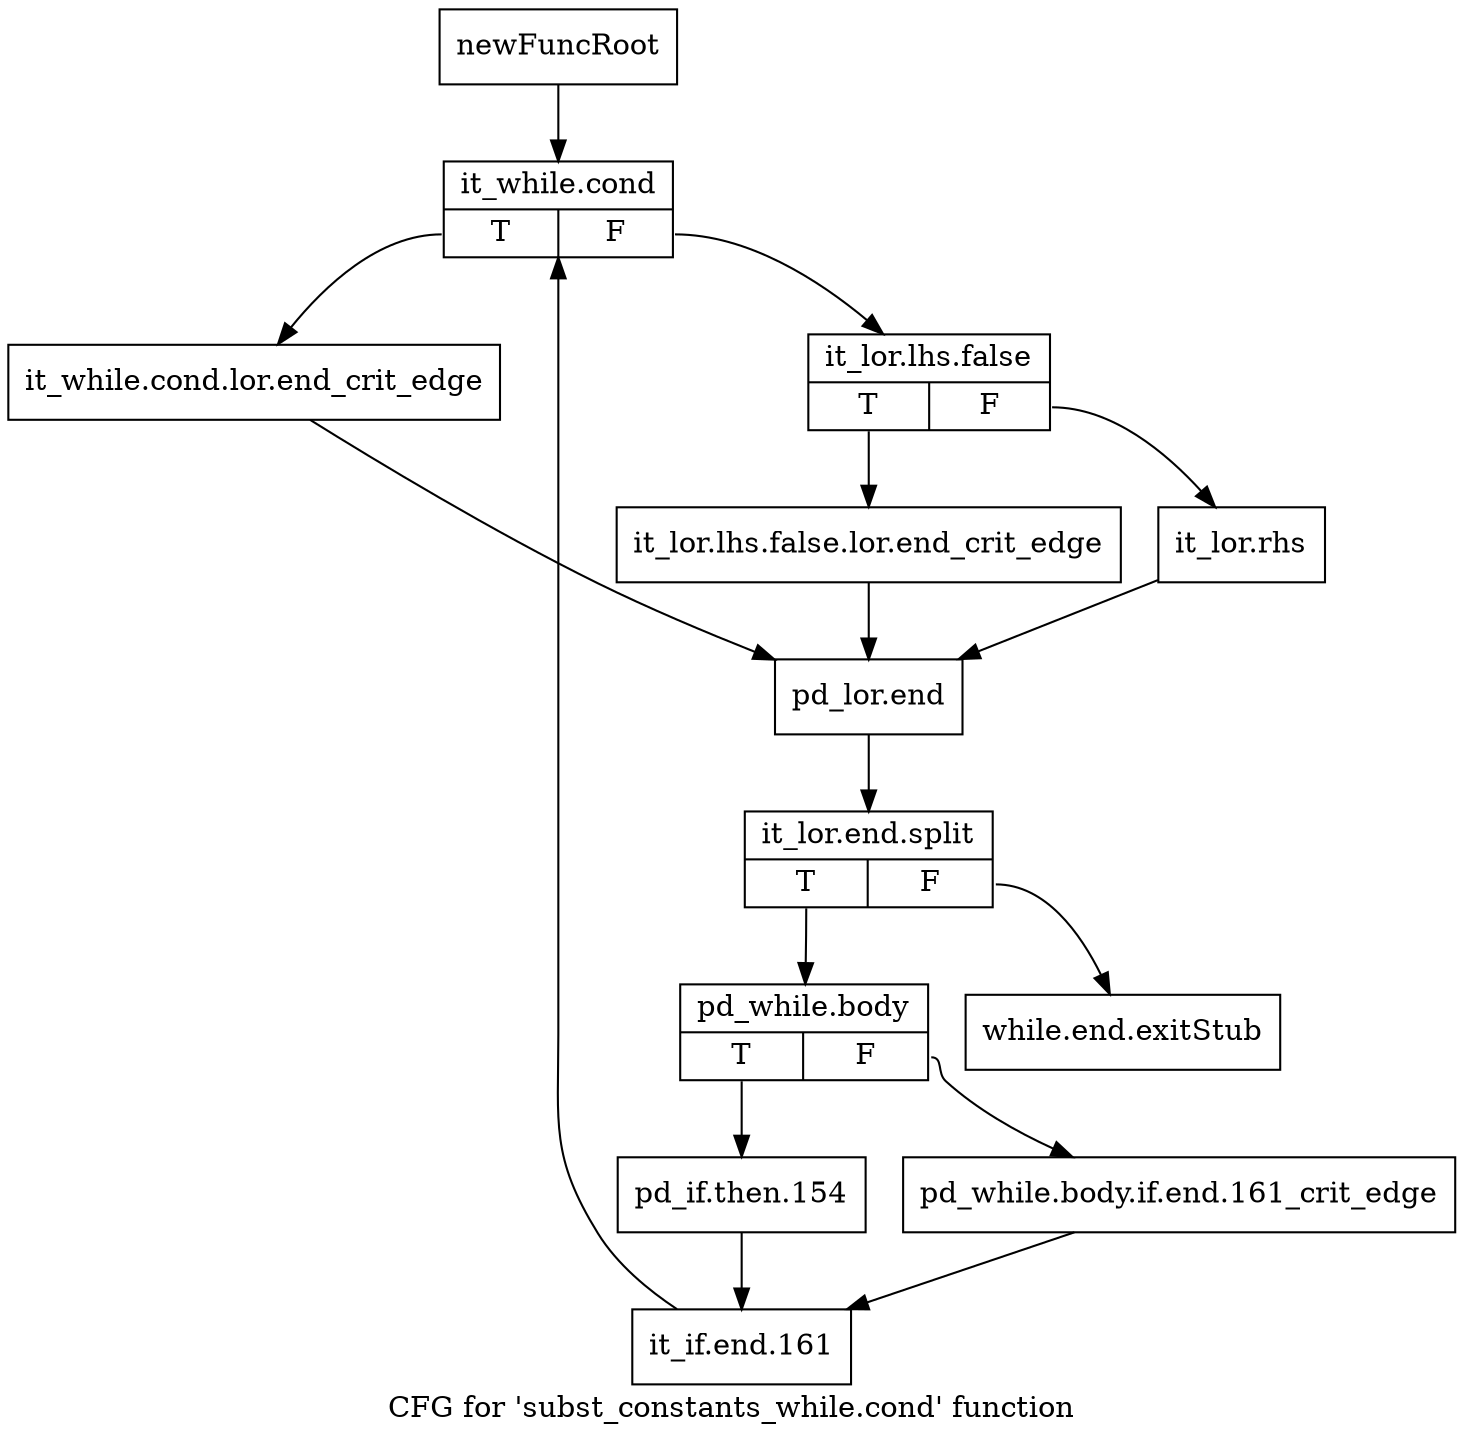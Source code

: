 digraph "CFG for 'subst_constants_while.cond' function" {
	label="CFG for 'subst_constants_while.cond' function";

	Node0xb332490 [shape=record,label="{newFuncRoot}"];
	Node0xb332490 -> Node0xb332530;
	Node0xb3324e0 [shape=record,label="{while.end.exitStub}"];
	Node0xb332530 [shape=record,label="{it_while.cond|{<s0>T|<s1>F}}"];
	Node0xb332530:s0 -> Node0xb332670;
	Node0xb332530:s1 -> Node0xb332580;
	Node0xb332580 [shape=record,label="{it_lor.lhs.false|{<s0>T|<s1>F}}"];
	Node0xb332580:s0 -> Node0xb332620;
	Node0xb332580:s1 -> Node0xb3325d0;
	Node0xb3325d0 [shape=record,label="{it_lor.rhs}"];
	Node0xb3325d0 -> Node0xb3326c0;
	Node0xb332620 [shape=record,label="{it_lor.lhs.false.lor.end_crit_edge}"];
	Node0xb332620 -> Node0xb3326c0;
	Node0xb332670 [shape=record,label="{it_while.cond.lor.end_crit_edge}"];
	Node0xb332670 -> Node0xb3326c0;
	Node0xb3326c0 [shape=record,label="{pd_lor.end}"];
	Node0xb3326c0 -> Node0xf6c5510;
	Node0xf6c5510 [shape=record,label="{it_lor.end.split|{<s0>T|<s1>F}}"];
	Node0xf6c5510:s0 -> Node0xb332710;
	Node0xf6c5510:s1 -> Node0xb3324e0;
	Node0xb332710 [shape=record,label="{pd_while.body|{<s0>T|<s1>F}}"];
	Node0xb332710:s0 -> Node0xb3327b0;
	Node0xb332710:s1 -> Node0xb332760;
	Node0xb332760 [shape=record,label="{pd_while.body.if.end.161_crit_edge}"];
	Node0xb332760 -> Node0xb332800;
	Node0xb3327b0 [shape=record,label="{pd_if.then.154}"];
	Node0xb3327b0 -> Node0xb332800;
	Node0xb332800 [shape=record,label="{it_if.end.161}"];
	Node0xb332800 -> Node0xb332530;
}
